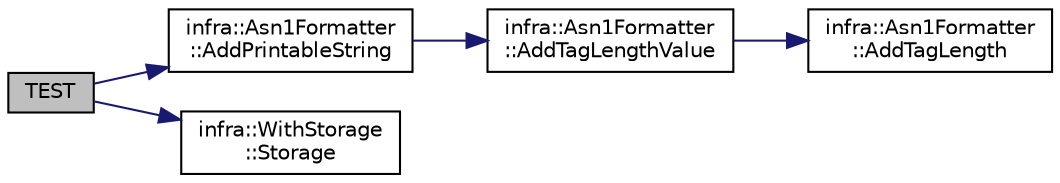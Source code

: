 digraph "TEST"
{
 // INTERACTIVE_SVG=YES
  edge [fontname="Helvetica",fontsize="10",labelfontname="Helvetica",labelfontsize="10"];
  node [fontname="Helvetica",fontsize="10",shape=record];
  rankdir="LR";
  Node85 [label="TEST",height=0.2,width=0.4,color="black", fillcolor="grey75", style="filled", fontcolor="black"];
  Node85 -> Node86 [color="midnightblue",fontsize="10",style="solid",fontname="Helvetica"];
  Node86 [label="infra::Asn1Formatter\l::AddPrintableString",height=0.2,width=0.4,color="black", fillcolor="white", style="filled",URL="$db/dc0/classinfra_1_1_asn1_formatter.html#a3bf446a44d7cca9ca46c881cc2e56cda"];
  Node86 -> Node87 [color="midnightblue",fontsize="10",style="solid",fontname="Helvetica"];
  Node87 [label="infra::Asn1Formatter\l::AddTagLengthValue",height=0.2,width=0.4,color="black", fillcolor="white", style="filled",URL="$db/dc0/classinfra_1_1_asn1_formatter.html#a421b7c541b9c87d2b04c9d1699cbdd51"];
  Node87 -> Node88 [color="midnightblue",fontsize="10",style="solid",fontname="Helvetica"];
  Node88 [label="infra::Asn1Formatter\l::AddTagLength",height=0.2,width=0.4,color="black", fillcolor="white", style="filled",URL="$db/dc0/classinfra_1_1_asn1_formatter.html#a25264b39e8e0a864d67b1b3f917eee1d"];
  Node85 -> Node89 [color="midnightblue",fontsize="10",style="solid",fontname="Helvetica"];
  Node89 [label="infra::WithStorage\l::Storage",height=0.2,width=0.4,color="black", fillcolor="white", style="filled",URL="$d2/d40/classinfra_1_1_with_storage.html#a959e08f366249bcd535a47436dc2a0c7"];
}

